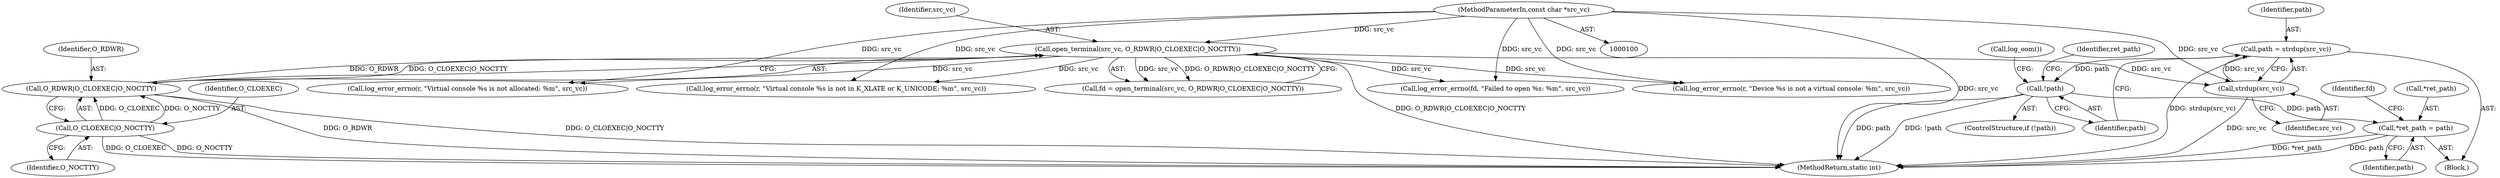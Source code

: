 digraph "0_systemd_9725f1a10f80f5e0ae7d9b60547458622aeb322f_3@API" {
"1000168" [label="(Call,path = strdup(src_vc))"];
"1000170" [label="(Call,strdup(src_vc))"];
"1000113" [label="(Call,open_terminal(src_vc, O_RDWR|O_CLOEXEC|O_NOCTTY))"];
"1000102" [label="(MethodParameterIn,const char *src_vc)"];
"1000115" [label="(Call,O_RDWR|O_CLOEXEC|O_NOCTTY)"];
"1000117" [label="(Call,O_CLOEXEC|O_NOCTTY)"];
"1000173" [label="(Call,!path)"];
"1000177" [label="(Call,*ret_path = path)"];
"1000171" [label="(Identifier,src_vc)"];
"1000102" [label="(MethodParameterIn,const char *src_vc)"];
"1000176" [label="(Call,log_oom())"];
"1000151" [label="(Call,log_error_errno(r, \"Virtual console %s is not allocated: %m\", src_vc))"];
"1000184" [label="(MethodReturn,static int)"];
"1000164" [label="(Call,log_error_errno(r, \"Virtual console %s is not in K_XLATE or K_UNICODE: %m\", src_vc))"];
"1000180" [label="(Identifier,path)"];
"1000118" [label="(Identifier,O_CLOEXEC)"];
"1000177" [label="(Call,*ret_path = path)"];
"1000178" [label="(Call,*ret_path)"];
"1000119" [label="(Identifier,O_NOCTTY)"];
"1000125" [label="(Call,log_error_errno(fd, \"Failed to open %s: %m\", src_vc))"];
"1000114" [label="(Identifier,src_vc)"];
"1000170" [label="(Call,strdup(src_vc))"];
"1000115" [label="(Call,O_RDWR|O_CLOEXEC|O_NOCTTY)"];
"1000116" [label="(Identifier,O_RDWR)"];
"1000173" [label="(Call,!path)"];
"1000183" [label="(Identifier,fd)"];
"1000138" [label="(Call,log_error_errno(r, \"Device %s is not a virtual console: %m\", src_vc))"];
"1000179" [label="(Identifier,ret_path)"];
"1000113" [label="(Call,open_terminal(src_vc, O_RDWR|O_CLOEXEC|O_NOCTTY))"];
"1000111" [label="(Call,fd = open_terminal(src_vc, O_RDWR|O_CLOEXEC|O_NOCTTY))"];
"1000169" [label="(Identifier,path)"];
"1000172" [label="(ControlStructure,if (!path))"];
"1000103" [label="(Block,)"];
"1000117" [label="(Call,O_CLOEXEC|O_NOCTTY)"];
"1000168" [label="(Call,path = strdup(src_vc))"];
"1000174" [label="(Identifier,path)"];
"1000168" -> "1000103"  [label="AST: "];
"1000168" -> "1000170"  [label="CFG: "];
"1000169" -> "1000168"  [label="AST: "];
"1000170" -> "1000168"  [label="AST: "];
"1000174" -> "1000168"  [label="CFG: "];
"1000168" -> "1000184"  [label="DDG: strdup(src_vc)"];
"1000170" -> "1000168"  [label="DDG: src_vc"];
"1000168" -> "1000173"  [label="DDG: path"];
"1000170" -> "1000171"  [label="CFG: "];
"1000171" -> "1000170"  [label="AST: "];
"1000170" -> "1000184"  [label="DDG: src_vc"];
"1000113" -> "1000170"  [label="DDG: src_vc"];
"1000102" -> "1000170"  [label="DDG: src_vc"];
"1000113" -> "1000111"  [label="AST: "];
"1000113" -> "1000115"  [label="CFG: "];
"1000114" -> "1000113"  [label="AST: "];
"1000115" -> "1000113"  [label="AST: "];
"1000111" -> "1000113"  [label="CFG: "];
"1000113" -> "1000184"  [label="DDG: O_RDWR|O_CLOEXEC|O_NOCTTY"];
"1000113" -> "1000111"  [label="DDG: src_vc"];
"1000113" -> "1000111"  [label="DDG: O_RDWR|O_CLOEXEC|O_NOCTTY"];
"1000102" -> "1000113"  [label="DDG: src_vc"];
"1000115" -> "1000113"  [label="DDG: O_RDWR"];
"1000115" -> "1000113"  [label="DDG: O_CLOEXEC|O_NOCTTY"];
"1000113" -> "1000125"  [label="DDG: src_vc"];
"1000113" -> "1000138"  [label="DDG: src_vc"];
"1000113" -> "1000151"  [label="DDG: src_vc"];
"1000113" -> "1000164"  [label="DDG: src_vc"];
"1000102" -> "1000100"  [label="AST: "];
"1000102" -> "1000184"  [label="DDG: src_vc"];
"1000102" -> "1000125"  [label="DDG: src_vc"];
"1000102" -> "1000138"  [label="DDG: src_vc"];
"1000102" -> "1000151"  [label="DDG: src_vc"];
"1000102" -> "1000164"  [label="DDG: src_vc"];
"1000115" -> "1000117"  [label="CFG: "];
"1000116" -> "1000115"  [label="AST: "];
"1000117" -> "1000115"  [label="AST: "];
"1000115" -> "1000184"  [label="DDG: O_CLOEXEC|O_NOCTTY"];
"1000115" -> "1000184"  [label="DDG: O_RDWR"];
"1000117" -> "1000115"  [label="DDG: O_CLOEXEC"];
"1000117" -> "1000115"  [label="DDG: O_NOCTTY"];
"1000117" -> "1000119"  [label="CFG: "];
"1000118" -> "1000117"  [label="AST: "];
"1000119" -> "1000117"  [label="AST: "];
"1000117" -> "1000184"  [label="DDG: O_CLOEXEC"];
"1000117" -> "1000184"  [label="DDG: O_NOCTTY"];
"1000173" -> "1000172"  [label="AST: "];
"1000173" -> "1000174"  [label="CFG: "];
"1000174" -> "1000173"  [label="AST: "];
"1000176" -> "1000173"  [label="CFG: "];
"1000179" -> "1000173"  [label="CFG: "];
"1000173" -> "1000184"  [label="DDG: path"];
"1000173" -> "1000184"  [label="DDG: !path"];
"1000173" -> "1000177"  [label="DDG: path"];
"1000177" -> "1000103"  [label="AST: "];
"1000177" -> "1000180"  [label="CFG: "];
"1000178" -> "1000177"  [label="AST: "];
"1000180" -> "1000177"  [label="AST: "];
"1000183" -> "1000177"  [label="CFG: "];
"1000177" -> "1000184"  [label="DDG: *ret_path"];
"1000177" -> "1000184"  [label="DDG: path"];
}
